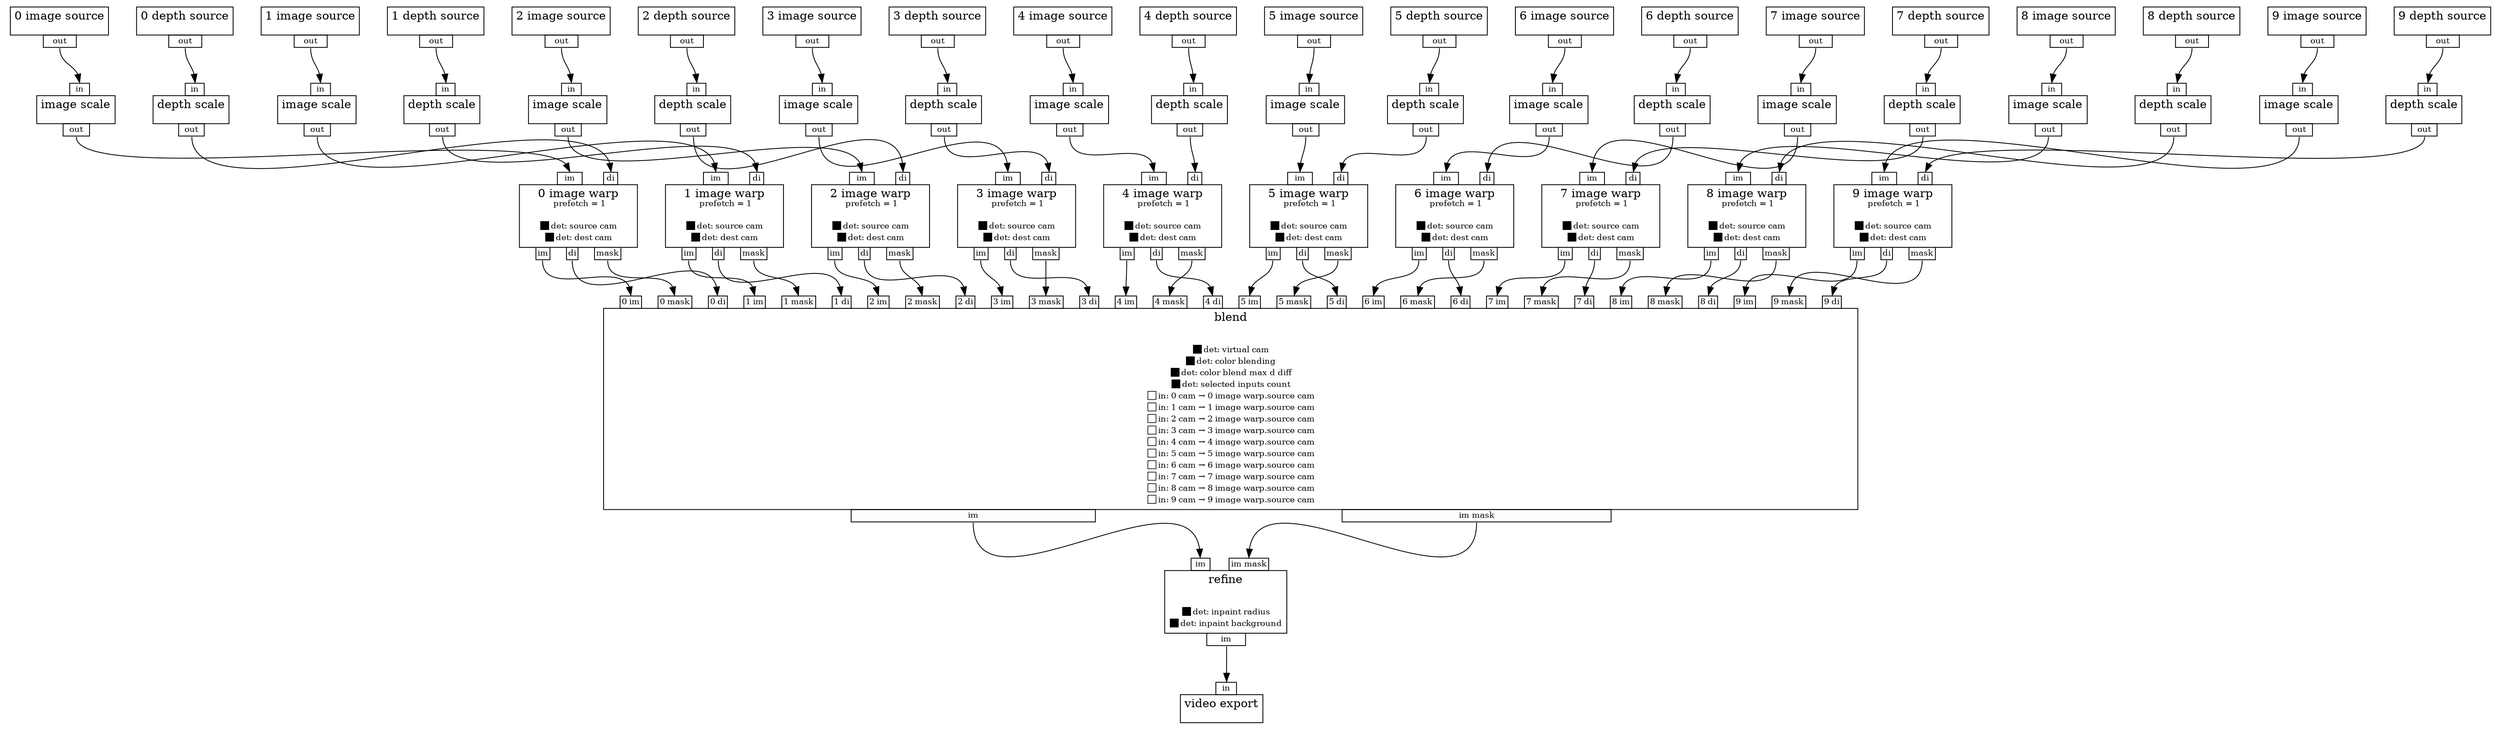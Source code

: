 digraph G{
	rankdir=TB
	filter0 [shape=plaintext label=<
<TABLE BORDER="0" CELLBORDER="0" CELLSPACING="0" CELLPADDING="0"><TR><TD WIDTH="20"></TD><TD BORDER="1" CELLPADDING="1" PORT="in1"><FONT POINT-SIZE="10">0 im</FONT></TD><TD WIDTH="20"></TD><TD BORDER="1" CELLPADDING="1" PORT="in2"><FONT POINT-SIZE="10">0 mask</FONT></TD><TD WIDTH="20"></TD><TD BORDER="1" CELLPADDING="1" PORT="in3"><FONT POINT-SIZE="10">0 di</FONT></TD><TD WIDTH="20"></TD><TD BORDER="1" CELLPADDING="1" PORT="in4"><FONT POINT-SIZE="10">1 im</FONT></TD><TD WIDTH="20"></TD><TD BORDER="1" CELLPADDING="1" PORT="in5"><FONT POINT-SIZE="10">1 mask</FONT></TD><TD WIDTH="20"></TD><TD BORDER="1" CELLPADDING="1" PORT="in6"><FONT POINT-SIZE="10">1 di</FONT></TD><TD WIDTH="20"></TD><TD BORDER="1" CELLPADDING="1" PORT="in7"><FONT POINT-SIZE="10">2 im</FONT></TD><TD WIDTH="20"></TD><TD BORDER="1" CELLPADDING="1" PORT="in8"><FONT POINT-SIZE="10">2 mask</FONT></TD><TD WIDTH="20"></TD><TD BORDER="1" CELLPADDING="1" PORT="in9"><FONT POINT-SIZE="10">2 di</FONT></TD><TD WIDTH="20"></TD><TD BORDER="1" CELLPADDING="1" PORT="in10"><FONT POINT-SIZE="10">3 im</FONT></TD><TD WIDTH="20"></TD><TD BORDER="1" CELLPADDING="1" PORT="in11"><FONT POINT-SIZE="10">3 mask</FONT></TD><TD WIDTH="20"></TD><TD BORDER="1" CELLPADDING="1" PORT="in12"><FONT POINT-SIZE="10">3 di</FONT></TD><TD WIDTH="20"></TD><TD BORDER="1" CELLPADDING="1" PORT="in13"><FONT POINT-SIZE="10">4 im</FONT></TD><TD WIDTH="20"></TD><TD BORDER="1" CELLPADDING="1" PORT="in14"><FONT POINT-SIZE="10">4 mask</FONT></TD><TD WIDTH="20"></TD><TD BORDER="1" CELLPADDING="1" PORT="in15"><FONT POINT-SIZE="10">4 di</FONT></TD><TD WIDTH="20"></TD><TD BORDER="1" CELLPADDING="1" PORT="in16"><FONT POINT-SIZE="10">5 im</FONT></TD><TD WIDTH="20"></TD><TD BORDER="1" CELLPADDING="1" PORT="in17"><FONT POINT-SIZE="10">5 mask</FONT></TD><TD WIDTH="20"></TD><TD BORDER="1" CELLPADDING="1" PORT="in18"><FONT POINT-SIZE="10">5 di</FONT></TD><TD WIDTH="20"></TD><TD BORDER="1" CELLPADDING="1" PORT="in19"><FONT POINT-SIZE="10">6 im</FONT></TD><TD WIDTH="20"></TD><TD BORDER="1" CELLPADDING="1" PORT="in20"><FONT POINT-SIZE="10">6 mask</FONT></TD><TD WIDTH="20"></TD><TD BORDER="1" CELLPADDING="1" PORT="in21"><FONT POINT-SIZE="10">6 di</FONT></TD><TD WIDTH="20"></TD><TD BORDER="1" CELLPADDING="1" PORT="in22"><FONT POINT-SIZE="10">7 im</FONT></TD><TD WIDTH="20"></TD><TD BORDER="1" CELLPADDING="1" PORT="in23"><FONT POINT-SIZE="10">7 mask</FONT></TD><TD WIDTH="20"></TD><TD BORDER="1" CELLPADDING="1" PORT="in24"><FONT POINT-SIZE="10">7 di</FONT></TD><TD WIDTH="20"></TD><TD BORDER="1" CELLPADDING="1" PORT="in25"><FONT POINT-SIZE="10">8 im</FONT></TD><TD WIDTH="20"></TD><TD BORDER="1" CELLPADDING="1" PORT="in26"><FONT POINT-SIZE="10">8 mask</FONT></TD><TD WIDTH="20"></TD><TD BORDER="1" CELLPADDING="1" PORT="in27"><FONT POINT-SIZE="10">8 di</FONT></TD><TD WIDTH="20"></TD><TD BORDER="1" CELLPADDING="1" PORT="in28"><FONT POINT-SIZE="10">9 im</FONT></TD><TD WIDTH="20"></TD><TD BORDER="1" CELLPADDING="1" PORT="in29"><FONT POINT-SIZE="10">9 mask</FONT></TD><TD WIDTH="20"></TD><TD BORDER="1" CELLPADDING="1" PORT="in30"><FONT POINT-SIZE="10">9 di</FONT></TD><TD WIDTH="20"></TD></TR><TR><TD COLSPAN="61" BORDER="1" CELLPADDING="4">blend<BR/><FONT POINT-SIZE="10">&nbsp;</FONT><BR/><BR/>&#x25A0;<FONT POINT-SIZE="10">det: virtual cam</FONT><BR/>&#x25A0;<FONT POINT-SIZE="10">det: color blending</FONT><BR/>&#x25A0;<FONT POINT-SIZE="10">det: color blend max d diff</FONT><BR/>&#x25A0;<FONT POINT-SIZE="10">det: selected inputs count</FONT><BR/>&#x25A1;<FONT POINT-SIZE="10">in: 0 cam &#x2192; 0 image warp.source cam</FONT><BR/>&#x25A1;<FONT POINT-SIZE="10">in: 1 cam &#x2192; 1 image warp.source cam</FONT><BR/>&#x25A1;<FONT POINT-SIZE="10">in: 2 cam &#x2192; 2 image warp.source cam</FONT><BR/>&#x25A1;<FONT POINT-SIZE="10">in: 3 cam &#x2192; 3 image warp.source cam</FONT><BR/>&#x25A1;<FONT POINT-SIZE="10">in: 4 cam &#x2192; 4 image warp.source cam</FONT><BR/>&#x25A1;<FONT POINT-SIZE="10">in: 5 cam &#x2192; 5 image warp.source cam</FONT><BR/>&#x25A1;<FONT POINT-SIZE="10">in: 6 cam &#x2192; 6 image warp.source cam</FONT><BR/>&#x25A1;<FONT POINT-SIZE="10">in: 7 cam &#x2192; 7 image warp.source cam</FONT><BR/>&#x25A1;<FONT POINT-SIZE="10">in: 8 cam &#x2192; 8 image warp.source cam</FONT><BR/>&#x25A1;<FONT POINT-SIZE="10">in: 9 cam &#x2192; 9 image warp.source cam</FONT><BR/></TD></TR><TR><TD COLSPAN="61" BORDER="0"><TABLE BORDER="0" CELLBORDER="0" CELLSPACING="0" CELLPADDING="0"><TR><TD WIDTH="20"></TD><TD BORDER="1" CELLPADDING="1" PORT="out31"><FONT POINT-SIZE="10">im</FONT></TD><TD WIDTH="20"></TD><TD BORDER="1" CELLPADDING="1" PORT="out32"><FONT POINT-SIZE="10">im mask</FONT></TD><TD WIDTH="20"></TD></TR></TABLE></TD></TR></TABLE>
>];
	filter33 [shape=plaintext label=<
<TABLE BORDER="0" CELLBORDER="0" CELLSPACING="0" CELLPADDING="0"><TR><TD COLSPAN="1" BORDER="1" CELLPADDING="4">0 image source<BR/><FONT POINT-SIZE="10">&nbsp;</FONT></TD></TR><TR><TD COLSPAN="1" BORDER="0"><TABLE BORDER="0" CELLBORDER="0" CELLSPACING="0" CELLPADDING="0"><TR><TD WIDTH="20"></TD><TD BORDER="1" CELLPADDING="1" PORT="out34"><FONT POINT-SIZE="10">out</FONT></TD><TD WIDTH="20"></TD></TR></TABLE></TD></TR></TABLE>
>];
	filter35 [shape=plaintext label=<
<TABLE BORDER="0" CELLBORDER="0" CELLSPACING="0" CELLPADDING="0"><TR><TD COLSPAN="1" BORDER="1" CELLPADDING="4">0 depth source<BR/><FONT POINT-SIZE="10">&nbsp;</FONT></TD></TR><TR><TD COLSPAN="1" BORDER="0"><TABLE BORDER="0" CELLBORDER="0" CELLSPACING="0" CELLPADDING="0"><TR><TD WIDTH="20"></TD><TD BORDER="1" CELLPADDING="1" PORT="out36"><FONT POINT-SIZE="10">out</FONT></TD><TD WIDTH="20"></TD></TR></TABLE></TD></TR></TABLE>
>];
	filter37 [shape=plaintext label=<
<TABLE BORDER="0" CELLBORDER="0" CELLSPACING="0" CELLPADDING="0"><TR><TD WIDTH="20"></TD><TD BORDER="1" CELLPADDING="1" PORT="in38"><FONT POINT-SIZE="10">in</FONT></TD><TD WIDTH="20"></TD></TR><TR><TD COLSPAN="3" BORDER="1" CELLPADDING="4">image scale<BR/><FONT POINT-SIZE="10">&nbsp;</FONT></TD></TR><TR><TD COLSPAN="3" BORDER="0"><TABLE BORDER="0" CELLBORDER="0" CELLSPACING="0" CELLPADDING="0"><TR><TD WIDTH="20"></TD><TD BORDER="1" CELLPADDING="1" PORT="out39"><FONT POINT-SIZE="10">out</FONT></TD><TD WIDTH="20"></TD></TR></TABLE></TD></TR></TABLE>
>];
	filter40 [shape=plaintext label=<
<TABLE BORDER="0" CELLBORDER="0" CELLSPACING="0" CELLPADDING="0"><TR><TD WIDTH="20"></TD><TD BORDER="1" CELLPADDING="1" PORT="in41"><FONT POINT-SIZE="10">in</FONT></TD><TD WIDTH="20"></TD></TR><TR><TD COLSPAN="3" BORDER="1" CELLPADDING="4">depth scale<BR/><FONT POINT-SIZE="10">&nbsp;</FONT></TD></TR><TR><TD COLSPAN="3" BORDER="0"><TABLE BORDER="0" CELLBORDER="0" CELLSPACING="0" CELLPADDING="0"><TR><TD WIDTH="20"></TD><TD BORDER="1" CELLPADDING="1" PORT="out42"><FONT POINT-SIZE="10">out</FONT></TD><TD WIDTH="20"></TD></TR></TABLE></TD></TR></TABLE>
>];
	filter43 [shape=plaintext label=<
<TABLE BORDER="0" CELLBORDER="0" CELLSPACING="0" CELLPADDING="0"><TR><TD WIDTH="20"></TD><TD BORDER="1" CELLPADDING="1" PORT="in44"><FONT POINT-SIZE="10">im</FONT></TD><TD WIDTH="20"></TD><TD BORDER="1" CELLPADDING="1" PORT="in45"><FONT POINT-SIZE="10">di</FONT></TD><TD WIDTH="20"></TD></TR><TR><TD COLSPAN="5" BORDER="1" CELLPADDING="4">0 image warp<BR/><FONT POINT-SIZE="10">&nbsp;prefetch = 1</FONT><BR/><BR/>&#x25A0;<FONT POINT-SIZE="10">det: source cam</FONT><BR/>&#x25A0;<FONT POINT-SIZE="10">det: dest cam</FONT><BR/></TD></TR><TR><TD COLSPAN="5" BORDER="0"><TABLE BORDER="0" CELLBORDER="0" CELLSPACING="0" CELLPADDING="0"><TR><TD WIDTH="20"></TD><TD BORDER="1" CELLPADDING="1" PORT="out46"><FONT POINT-SIZE="10">im</FONT></TD><TD WIDTH="20"></TD><TD BORDER="1" CELLPADDING="1" PORT="out47"><FONT POINT-SIZE="10">di</FONT></TD><TD WIDTH="20"></TD><TD BORDER="1" CELLPADDING="1" PORT="out48"><FONT POINT-SIZE="10">mask</FONT></TD><TD WIDTH="20"></TD></TR></TABLE></TD></TR></TABLE>
>];
	filter49 [shape=plaintext label=<
<TABLE BORDER="0" CELLBORDER="0" CELLSPACING="0" CELLPADDING="0"><TR><TD COLSPAN="1" BORDER="1" CELLPADDING="4">1 image source<BR/><FONT POINT-SIZE="10">&nbsp;</FONT></TD></TR><TR><TD COLSPAN="1" BORDER="0"><TABLE BORDER="0" CELLBORDER="0" CELLSPACING="0" CELLPADDING="0"><TR><TD WIDTH="20"></TD><TD BORDER="1" CELLPADDING="1" PORT="out50"><FONT POINT-SIZE="10">out</FONT></TD><TD WIDTH="20"></TD></TR></TABLE></TD></TR></TABLE>
>];
	filter51 [shape=plaintext label=<
<TABLE BORDER="0" CELLBORDER="0" CELLSPACING="0" CELLPADDING="0"><TR><TD COLSPAN="1" BORDER="1" CELLPADDING="4">1 depth source<BR/><FONT POINT-SIZE="10">&nbsp;</FONT></TD></TR><TR><TD COLSPAN="1" BORDER="0"><TABLE BORDER="0" CELLBORDER="0" CELLSPACING="0" CELLPADDING="0"><TR><TD WIDTH="20"></TD><TD BORDER="1" CELLPADDING="1" PORT="out52"><FONT POINT-SIZE="10">out</FONT></TD><TD WIDTH="20"></TD></TR></TABLE></TD></TR></TABLE>
>];
	filter53 [shape=plaintext label=<
<TABLE BORDER="0" CELLBORDER="0" CELLSPACING="0" CELLPADDING="0"><TR><TD WIDTH="20"></TD><TD BORDER="1" CELLPADDING="1" PORT="in54"><FONT POINT-SIZE="10">in</FONT></TD><TD WIDTH="20"></TD></TR><TR><TD COLSPAN="3" BORDER="1" CELLPADDING="4">image scale<BR/><FONT POINT-SIZE="10">&nbsp;</FONT></TD></TR><TR><TD COLSPAN="3" BORDER="0"><TABLE BORDER="0" CELLBORDER="0" CELLSPACING="0" CELLPADDING="0"><TR><TD WIDTH="20"></TD><TD BORDER="1" CELLPADDING="1" PORT="out55"><FONT POINT-SIZE="10">out</FONT></TD><TD WIDTH="20"></TD></TR></TABLE></TD></TR></TABLE>
>];
	filter56 [shape=plaintext label=<
<TABLE BORDER="0" CELLBORDER="0" CELLSPACING="0" CELLPADDING="0"><TR><TD WIDTH="20"></TD><TD BORDER="1" CELLPADDING="1" PORT="in57"><FONT POINT-SIZE="10">in</FONT></TD><TD WIDTH="20"></TD></TR><TR><TD COLSPAN="3" BORDER="1" CELLPADDING="4">depth scale<BR/><FONT POINT-SIZE="10">&nbsp;</FONT></TD></TR><TR><TD COLSPAN="3" BORDER="0"><TABLE BORDER="0" CELLBORDER="0" CELLSPACING="0" CELLPADDING="0"><TR><TD WIDTH="20"></TD><TD BORDER="1" CELLPADDING="1" PORT="out58"><FONT POINT-SIZE="10">out</FONT></TD><TD WIDTH="20"></TD></TR></TABLE></TD></TR></TABLE>
>];
	filter59 [shape=plaintext label=<
<TABLE BORDER="0" CELLBORDER="0" CELLSPACING="0" CELLPADDING="0"><TR><TD WIDTH="20"></TD><TD BORDER="1" CELLPADDING="1" PORT="in60"><FONT POINT-SIZE="10">im</FONT></TD><TD WIDTH="20"></TD><TD BORDER="1" CELLPADDING="1" PORT="in61"><FONT POINT-SIZE="10">di</FONT></TD><TD WIDTH="20"></TD></TR><TR><TD COLSPAN="5" BORDER="1" CELLPADDING="4">1 image warp<BR/><FONT POINT-SIZE="10">&nbsp;prefetch = 1</FONT><BR/><BR/>&#x25A0;<FONT POINT-SIZE="10">det: source cam</FONT><BR/>&#x25A0;<FONT POINT-SIZE="10">det: dest cam</FONT><BR/></TD></TR><TR><TD COLSPAN="5" BORDER="0"><TABLE BORDER="0" CELLBORDER="0" CELLSPACING="0" CELLPADDING="0"><TR><TD WIDTH="20"></TD><TD BORDER="1" CELLPADDING="1" PORT="out62"><FONT POINT-SIZE="10">im</FONT></TD><TD WIDTH="20"></TD><TD BORDER="1" CELLPADDING="1" PORT="out63"><FONT POINT-SIZE="10">di</FONT></TD><TD WIDTH="20"></TD><TD BORDER="1" CELLPADDING="1" PORT="out64"><FONT POINT-SIZE="10">mask</FONT></TD><TD WIDTH="20"></TD></TR></TABLE></TD></TR></TABLE>
>];
	filter65 [shape=plaintext label=<
<TABLE BORDER="0" CELLBORDER="0" CELLSPACING="0" CELLPADDING="0"><TR><TD COLSPAN="1" BORDER="1" CELLPADDING="4">2 image source<BR/><FONT POINT-SIZE="10">&nbsp;</FONT></TD></TR><TR><TD COLSPAN="1" BORDER="0"><TABLE BORDER="0" CELLBORDER="0" CELLSPACING="0" CELLPADDING="0"><TR><TD WIDTH="20"></TD><TD BORDER="1" CELLPADDING="1" PORT="out66"><FONT POINT-SIZE="10">out</FONT></TD><TD WIDTH="20"></TD></TR></TABLE></TD></TR></TABLE>
>];
	filter67 [shape=plaintext label=<
<TABLE BORDER="0" CELLBORDER="0" CELLSPACING="0" CELLPADDING="0"><TR><TD COLSPAN="1" BORDER="1" CELLPADDING="4">2 depth source<BR/><FONT POINT-SIZE="10">&nbsp;</FONT></TD></TR><TR><TD COLSPAN="1" BORDER="0"><TABLE BORDER="0" CELLBORDER="0" CELLSPACING="0" CELLPADDING="0"><TR><TD WIDTH="20"></TD><TD BORDER="1" CELLPADDING="1" PORT="out68"><FONT POINT-SIZE="10">out</FONT></TD><TD WIDTH="20"></TD></TR></TABLE></TD></TR></TABLE>
>];
	filter69 [shape=plaintext label=<
<TABLE BORDER="0" CELLBORDER="0" CELLSPACING="0" CELLPADDING="0"><TR><TD WIDTH="20"></TD><TD BORDER="1" CELLPADDING="1" PORT="in70"><FONT POINT-SIZE="10">in</FONT></TD><TD WIDTH="20"></TD></TR><TR><TD COLSPAN="3" BORDER="1" CELLPADDING="4">image scale<BR/><FONT POINT-SIZE="10">&nbsp;</FONT></TD></TR><TR><TD COLSPAN="3" BORDER="0"><TABLE BORDER="0" CELLBORDER="0" CELLSPACING="0" CELLPADDING="0"><TR><TD WIDTH="20"></TD><TD BORDER="1" CELLPADDING="1" PORT="out71"><FONT POINT-SIZE="10">out</FONT></TD><TD WIDTH="20"></TD></TR></TABLE></TD></TR></TABLE>
>];
	filter72 [shape=plaintext label=<
<TABLE BORDER="0" CELLBORDER="0" CELLSPACING="0" CELLPADDING="0"><TR><TD WIDTH="20"></TD><TD BORDER="1" CELLPADDING="1" PORT="in73"><FONT POINT-SIZE="10">in</FONT></TD><TD WIDTH="20"></TD></TR><TR><TD COLSPAN="3" BORDER="1" CELLPADDING="4">depth scale<BR/><FONT POINT-SIZE="10">&nbsp;</FONT></TD></TR><TR><TD COLSPAN="3" BORDER="0"><TABLE BORDER="0" CELLBORDER="0" CELLSPACING="0" CELLPADDING="0"><TR><TD WIDTH="20"></TD><TD BORDER="1" CELLPADDING="1" PORT="out74"><FONT POINT-SIZE="10">out</FONT></TD><TD WIDTH="20"></TD></TR></TABLE></TD></TR></TABLE>
>];
	filter75 [shape=plaintext label=<
<TABLE BORDER="0" CELLBORDER="0" CELLSPACING="0" CELLPADDING="0"><TR><TD WIDTH="20"></TD><TD BORDER="1" CELLPADDING="1" PORT="in76"><FONT POINT-SIZE="10">im</FONT></TD><TD WIDTH="20"></TD><TD BORDER="1" CELLPADDING="1" PORT="in77"><FONT POINT-SIZE="10">di</FONT></TD><TD WIDTH="20"></TD></TR><TR><TD COLSPAN="5" BORDER="1" CELLPADDING="4">2 image warp<BR/><FONT POINT-SIZE="10">&nbsp;prefetch = 1</FONT><BR/><BR/>&#x25A0;<FONT POINT-SIZE="10">det: source cam</FONT><BR/>&#x25A0;<FONT POINT-SIZE="10">det: dest cam</FONT><BR/></TD></TR><TR><TD COLSPAN="5" BORDER="0"><TABLE BORDER="0" CELLBORDER="0" CELLSPACING="0" CELLPADDING="0"><TR><TD WIDTH="20"></TD><TD BORDER="1" CELLPADDING="1" PORT="out78"><FONT POINT-SIZE="10">im</FONT></TD><TD WIDTH="20"></TD><TD BORDER="1" CELLPADDING="1" PORT="out79"><FONT POINT-SIZE="10">di</FONT></TD><TD WIDTH="20"></TD><TD BORDER="1" CELLPADDING="1" PORT="out80"><FONT POINT-SIZE="10">mask</FONT></TD><TD WIDTH="20"></TD></TR></TABLE></TD></TR></TABLE>
>];
	filter81 [shape=plaintext label=<
<TABLE BORDER="0" CELLBORDER="0" CELLSPACING="0" CELLPADDING="0"><TR><TD COLSPAN="1" BORDER="1" CELLPADDING="4">3 image source<BR/><FONT POINT-SIZE="10">&nbsp;</FONT></TD></TR><TR><TD COLSPAN="1" BORDER="0"><TABLE BORDER="0" CELLBORDER="0" CELLSPACING="0" CELLPADDING="0"><TR><TD WIDTH="20"></TD><TD BORDER="1" CELLPADDING="1" PORT="out82"><FONT POINT-SIZE="10">out</FONT></TD><TD WIDTH="20"></TD></TR></TABLE></TD></TR></TABLE>
>];
	filter83 [shape=plaintext label=<
<TABLE BORDER="0" CELLBORDER="0" CELLSPACING="0" CELLPADDING="0"><TR><TD COLSPAN="1" BORDER="1" CELLPADDING="4">3 depth source<BR/><FONT POINT-SIZE="10">&nbsp;</FONT></TD></TR><TR><TD COLSPAN="1" BORDER="0"><TABLE BORDER="0" CELLBORDER="0" CELLSPACING="0" CELLPADDING="0"><TR><TD WIDTH="20"></TD><TD BORDER="1" CELLPADDING="1" PORT="out84"><FONT POINT-SIZE="10">out</FONT></TD><TD WIDTH="20"></TD></TR></TABLE></TD></TR></TABLE>
>];
	filter85 [shape=plaintext label=<
<TABLE BORDER="0" CELLBORDER="0" CELLSPACING="0" CELLPADDING="0"><TR><TD WIDTH="20"></TD><TD BORDER="1" CELLPADDING="1" PORT="in86"><FONT POINT-SIZE="10">in</FONT></TD><TD WIDTH="20"></TD></TR><TR><TD COLSPAN="3" BORDER="1" CELLPADDING="4">image scale<BR/><FONT POINT-SIZE="10">&nbsp;</FONT></TD></TR><TR><TD COLSPAN="3" BORDER="0"><TABLE BORDER="0" CELLBORDER="0" CELLSPACING="0" CELLPADDING="0"><TR><TD WIDTH="20"></TD><TD BORDER="1" CELLPADDING="1" PORT="out87"><FONT POINT-SIZE="10">out</FONT></TD><TD WIDTH="20"></TD></TR></TABLE></TD></TR></TABLE>
>];
	filter88 [shape=plaintext label=<
<TABLE BORDER="0" CELLBORDER="0" CELLSPACING="0" CELLPADDING="0"><TR><TD WIDTH="20"></TD><TD BORDER="1" CELLPADDING="1" PORT="in89"><FONT POINT-SIZE="10">in</FONT></TD><TD WIDTH="20"></TD></TR><TR><TD COLSPAN="3" BORDER="1" CELLPADDING="4">depth scale<BR/><FONT POINT-SIZE="10">&nbsp;</FONT></TD></TR><TR><TD COLSPAN="3" BORDER="0"><TABLE BORDER="0" CELLBORDER="0" CELLSPACING="0" CELLPADDING="0"><TR><TD WIDTH="20"></TD><TD BORDER="1" CELLPADDING="1" PORT="out90"><FONT POINT-SIZE="10">out</FONT></TD><TD WIDTH="20"></TD></TR></TABLE></TD></TR></TABLE>
>];
	filter91 [shape=plaintext label=<
<TABLE BORDER="0" CELLBORDER="0" CELLSPACING="0" CELLPADDING="0"><TR><TD WIDTH="20"></TD><TD BORDER="1" CELLPADDING="1" PORT="in92"><FONT POINT-SIZE="10">im</FONT></TD><TD WIDTH="20"></TD><TD BORDER="1" CELLPADDING="1" PORT="in93"><FONT POINT-SIZE="10">di</FONT></TD><TD WIDTH="20"></TD></TR><TR><TD COLSPAN="5" BORDER="1" CELLPADDING="4">3 image warp<BR/><FONT POINT-SIZE="10">&nbsp;prefetch = 1</FONT><BR/><BR/>&#x25A0;<FONT POINT-SIZE="10">det: source cam</FONT><BR/>&#x25A0;<FONT POINT-SIZE="10">det: dest cam</FONT><BR/></TD></TR><TR><TD COLSPAN="5" BORDER="0"><TABLE BORDER="0" CELLBORDER="0" CELLSPACING="0" CELLPADDING="0"><TR><TD WIDTH="20"></TD><TD BORDER="1" CELLPADDING="1" PORT="out94"><FONT POINT-SIZE="10">im</FONT></TD><TD WIDTH="20"></TD><TD BORDER="1" CELLPADDING="1" PORT="out95"><FONT POINT-SIZE="10">di</FONT></TD><TD WIDTH="20"></TD><TD BORDER="1" CELLPADDING="1" PORT="out96"><FONT POINT-SIZE="10">mask</FONT></TD><TD WIDTH="20"></TD></TR></TABLE></TD></TR></TABLE>
>];
	filter97 [shape=plaintext label=<
<TABLE BORDER="0" CELLBORDER="0" CELLSPACING="0" CELLPADDING="0"><TR><TD COLSPAN="1" BORDER="1" CELLPADDING="4">4 image source<BR/><FONT POINT-SIZE="10">&nbsp;</FONT></TD></TR><TR><TD COLSPAN="1" BORDER="0"><TABLE BORDER="0" CELLBORDER="0" CELLSPACING="0" CELLPADDING="0"><TR><TD WIDTH="20"></TD><TD BORDER="1" CELLPADDING="1" PORT="out98"><FONT POINT-SIZE="10">out</FONT></TD><TD WIDTH="20"></TD></TR></TABLE></TD></TR></TABLE>
>];
	filter99 [shape=plaintext label=<
<TABLE BORDER="0" CELLBORDER="0" CELLSPACING="0" CELLPADDING="0"><TR><TD COLSPAN="1" BORDER="1" CELLPADDING="4">4 depth source<BR/><FONT POINT-SIZE="10">&nbsp;</FONT></TD></TR><TR><TD COLSPAN="1" BORDER="0"><TABLE BORDER="0" CELLBORDER="0" CELLSPACING="0" CELLPADDING="0"><TR><TD WIDTH="20"></TD><TD BORDER="1" CELLPADDING="1" PORT="out100"><FONT POINT-SIZE="10">out</FONT></TD><TD WIDTH="20"></TD></TR></TABLE></TD></TR></TABLE>
>];
	filter101 [shape=plaintext label=<
<TABLE BORDER="0" CELLBORDER="0" CELLSPACING="0" CELLPADDING="0"><TR><TD WIDTH="20"></TD><TD BORDER="1" CELLPADDING="1" PORT="in102"><FONT POINT-SIZE="10">in</FONT></TD><TD WIDTH="20"></TD></TR><TR><TD COLSPAN="3" BORDER="1" CELLPADDING="4">image scale<BR/><FONT POINT-SIZE="10">&nbsp;</FONT></TD></TR><TR><TD COLSPAN="3" BORDER="0"><TABLE BORDER="0" CELLBORDER="0" CELLSPACING="0" CELLPADDING="0"><TR><TD WIDTH="20"></TD><TD BORDER="1" CELLPADDING="1" PORT="out103"><FONT POINT-SIZE="10">out</FONT></TD><TD WIDTH="20"></TD></TR></TABLE></TD></TR></TABLE>
>];
	filter104 [shape=plaintext label=<
<TABLE BORDER="0" CELLBORDER="0" CELLSPACING="0" CELLPADDING="0"><TR><TD WIDTH="20"></TD><TD BORDER="1" CELLPADDING="1" PORT="in105"><FONT POINT-SIZE="10">in</FONT></TD><TD WIDTH="20"></TD></TR><TR><TD COLSPAN="3" BORDER="1" CELLPADDING="4">depth scale<BR/><FONT POINT-SIZE="10">&nbsp;</FONT></TD></TR><TR><TD COLSPAN="3" BORDER="0"><TABLE BORDER="0" CELLBORDER="0" CELLSPACING="0" CELLPADDING="0"><TR><TD WIDTH="20"></TD><TD BORDER="1" CELLPADDING="1" PORT="out106"><FONT POINT-SIZE="10">out</FONT></TD><TD WIDTH="20"></TD></TR></TABLE></TD></TR></TABLE>
>];
	filter107 [shape=plaintext label=<
<TABLE BORDER="0" CELLBORDER="0" CELLSPACING="0" CELLPADDING="0"><TR><TD WIDTH="20"></TD><TD BORDER="1" CELLPADDING="1" PORT="in108"><FONT POINT-SIZE="10">im</FONT></TD><TD WIDTH="20"></TD><TD BORDER="1" CELLPADDING="1" PORT="in109"><FONT POINT-SIZE="10">di</FONT></TD><TD WIDTH="20"></TD></TR><TR><TD COLSPAN="5" BORDER="1" CELLPADDING="4">4 image warp<BR/><FONT POINT-SIZE="10">&nbsp;prefetch = 1</FONT><BR/><BR/>&#x25A0;<FONT POINT-SIZE="10">det: source cam</FONT><BR/>&#x25A0;<FONT POINT-SIZE="10">det: dest cam</FONT><BR/></TD></TR><TR><TD COLSPAN="5" BORDER="0"><TABLE BORDER="0" CELLBORDER="0" CELLSPACING="0" CELLPADDING="0"><TR><TD WIDTH="20"></TD><TD BORDER="1" CELLPADDING="1" PORT="out110"><FONT POINT-SIZE="10">im</FONT></TD><TD WIDTH="20"></TD><TD BORDER="1" CELLPADDING="1" PORT="out111"><FONT POINT-SIZE="10">di</FONT></TD><TD WIDTH="20"></TD><TD BORDER="1" CELLPADDING="1" PORT="out112"><FONT POINT-SIZE="10">mask</FONT></TD><TD WIDTH="20"></TD></TR></TABLE></TD></TR></TABLE>
>];
	filter113 [shape=plaintext label=<
<TABLE BORDER="0" CELLBORDER="0" CELLSPACING="0" CELLPADDING="0"><TR><TD COLSPAN="1" BORDER="1" CELLPADDING="4">5 image source<BR/><FONT POINT-SIZE="10">&nbsp;</FONT></TD></TR><TR><TD COLSPAN="1" BORDER="0"><TABLE BORDER="0" CELLBORDER="0" CELLSPACING="0" CELLPADDING="0"><TR><TD WIDTH="20"></TD><TD BORDER="1" CELLPADDING="1" PORT="out114"><FONT POINT-SIZE="10">out</FONT></TD><TD WIDTH="20"></TD></TR></TABLE></TD></TR></TABLE>
>];
	filter115 [shape=plaintext label=<
<TABLE BORDER="0" CELLBORDER="0" CELLSPACING="0" CELLPADDING="0"><TR><TD COLSPAN="1" BORDER="1" CELLPADDING="4">5 depth source<BR/><FONT POINT-SIZE="10">&nbsp;</FONT></TD></TR><TR><TD COLSPAN="1" BORDER="0"><TABLE BORDER="0" CELLBORDER="0" CELLSPACING="0" CELLPADDING="0"><TR><TD WIDTH="20"></TD><TD BORDER="1" CELLPADDING="1" PORT="out116"><FONT POINT-SIZE="10">out</FONT></TD><TD WIDTH="20"></TD></TR></TABLE></TD></TR></TABLE>
>];
	filter117 [shape=plaintext label=<
<TABLE BORDER="0" CELLBORDER="0" CELLSPACING="0" CELLPADDING="0"><TR><TD WIDTH="20"></TD><TD BORDER="1" CELLPADDING="1" PORT="in118"><FONT POINT-SIZE="10">in</FONT></TD><TD WIDTH="20"></TD></TR><TR><TD COLSPAN="3" BORDER="1" CELLPADDING="4">image scale<BR/><FONT POINT-SIZE="10">&nbsp;</FONT></TD></TR><TR><TD COLSPAN="3" BORDER="0"><TABLE BORDER="0" CELLBORDER="0" CELLSPACING="0" CELLPADDING="0"><TR><TD WIDTH="20"></TD><TD BORDER="1" CELLPADDING="1" PORT="out119"><FONT POINT-SIZE="10">out</FONT></TD><TD WIDTH="20"></TD></TR></TABLE></TD></TR></TABLE>
>];
	filter120 [shape=plaintext label=<
<TABLE BORDER="0" CELLBORDER="0" CELLSPACING="0" CELLPADDING="0"><TR><TD WIDTH="20"></TD><TD BORDER="1" CELLPADDING="1" PORT="in121"><FONT POINT-SIZE="10">in</FONT></TD><TD WIDTH="20"></TD></TR><TR><TD COLSPAN="3" BORDER="1" CELLPADDING="4">depth scale<BR/><FONT POINT-SIZE="10">&nbsp;</FONT></TD></TR><TR><TD COLSPAN="3" BORDER="0"><TABLE BORDER="0" CELLBORDER="0" CELLSPACING="0" CELLPADDING="0"><TR><TD WIDTH="20"></TD><TD BORDER="1" CELLPADDING="1" PORT="out122"><FONT POINT-SIZE="10">out</FONT></TD><TD WIDTH="20"></TD></TR></TABLE></TD></TR></TABLE>
>];
	filter123 [shape=plaintext label=<
<TABLE BORDER="0" CELLBORDER="0" CELLSPACING="0" CELLPADDING="0"><TR><TD WIDTH="20"></TD><TD BORDER="1" CELLPADDING="1" PORT="in124"><FONT POINT-SIZE="10">im</FONT></TD><TD WIDTH="20"></TD><TD BORDER="1" CELLPADDING="1" PORT="in125"><FONT POINT-SIZE="10">di</FONT></TD><TD WIDTH="20"></TD></TR><TR><TD COLSPAN="5" BORDER="1" CELLPADDING="4">5 image warp<BR/><FONT POINT-SIZE="10">&nbsp;prefetch = 1</FONT><BR/><BR/>&#x25A0;<FONT POINT-SIZE="10">det: source cam</FONT><BR/>&#x25A0;<FONT POINT-SIZE="10">det: dest cam</FONT><BR/></TD></TR><TR><TD COLSPAN="5" BORDER="0"><TABLE BORDER="0" CELLBORDER="0" CELLSPACING="0" CELLPADDING="0"><TR><TD WIDTH="20"></TD><TD BORDER="1" CELLPADDING="1" PORT="out126"><FONT POINT-SIZE="10">im</FONT></TD><TD WIDTH="20"></TD><TD BORDER="1" CELLPADDING="1" PORT="out127"><FONT POINT-SIZE="10">di</FONT></TD><TD WIDTH="20"></TD><TD BORDER="1" CELLPADDING="1" PORT="out128"><FONT POINT-SIZE="10">mask</FONT></TD><TD WIDTH="20"></TD></TR></TABLE></TD></TR></TABLE>
>];
	filter129 [shape=plaintext label=<
<TABLE BORDER="0" CELLBORDER="0" CELLSPACING="0" CELLPADDING="0"><TR><TD COLSPAN="1" BORDER="1" CELLPADDING="4">6 image source<BR/><FONT POINT-SIZE="10">&nbsp;</FONT></TD></TR><TR><TD COLSPAN="1" BORDER="0"><TABLE BORDER="0" CELLBORDER="0" CELLSPACING="0" CELLPADDING="0"><TR><TD WIDTH="20"></TD><TD BORDER="1" CELLPADDING="1" PORT="out130"><FONT POINT-SIZE="10">out</FONT></TD><TD WIDTH="20"></TD></TR></TABLE></TD></TR></TABLE>
>];
	filter131 [shape=plaintext label=<
<TABLE BORDER="0" CELLBORDER="0" CELLSPACING="0" CELLPADDING="0"><TR><TD COLSPAN="1" BORDER="1" CELLPADDING="4">6 depth source<BR/><FONT POINT-SIZE="10">&nbsp;</FONT></TD></TR><TR><TD COLSPAN="1" BORDER="0"><TABLE BORDER="0" CELLBORDER="0" CELLSPACING="0" CELLPADDING="0"><TR><TD WIDTH="20"></TD><TD BORDER="1" CELLPADDING="1" PORT="out132"><FONT POINT-SIZE="10">out</FONT></TD><TD WIDTH="20"></TD></TR></TABLE></TD></TR></TABLE>
>];
	filter133 [shape=plaintext label=<
<TABLE BORDER="0" CELLBORDER="0" CELLSPACING="0" CELLPADDING="0"><TR><TD WIDTH="20"></TD><TD BORDER="1" CELLPADDING="1" PORT="in134"><FONT POINT-SIZE="10">in</FONT></TD><TD WIDTH="20"></TD></TR><TR><TD COLSPAN="3" BORDER="1" CELLPADDING="4">image scale<BR/><FONT POINT-SIZE="10">&nbsp;</FONT></TD></TR><TR><TD COLSPAN="3" BORDER="0"><TABLE BORDER="0" CELLBORDER="0" CELLSPACING="0" CELLPADDING="0"><TR><TD WIDTH="20"></TD><TD BORDER="1" CELLPADDING="1" PORT="out135"><FONT POINT-SIZE="10">out</FONT></TD><TD WIDTH="20"></TD></TR></TABLE></TD></TR></TABLE>
>];
	filter136 [shape=plaintext label=<
<TABLE BORDER="0" CELLBORDER="0" CELLSPACING="0" CELLPADDING="0"><TR><TD WIDTH="20"></TD><TD BORDER="1" CELLPADDING="1" PORT="in137"><FONT POINT-SIZE="10">in</FONT></TD><TD WIDTH="20"></TD></TR><TR><TD COLSPAN="3" BORDER="1" CELLPADDING="4">depth scale<BR/><FONT POINT-SIZE="10">&nbsp;</FONT></TD></TR><TR><TD COLSPAN="3" BORDER="0"><TABLE BORDER="0" CELLBORDER="0" CELLSPACING="0" CELLPADDING="0"><TR><TD WIDTH="20"></TD><TD BORDER="1" CELLPADDING="1" PORT="out138"><FONT POINT-SIZE="10">out</FONT></TD><TD WIDTH="20"></TD></TR></TABLE></TD></TR></TABLE>
>];
	filter139 [shape=plaintext label=<
<TABLE BORDER="0" CELLBORDER="0" CELLSPACING="0" CELLPADDING="0"><TR><TD WIDTH="20"></TD><TD BORDER="1" CELLPADDING="1" PORT="in140"><FONT POINT-SIZE="10">im</FONT></TD><TD WIDTH="20"></TD><TD BORDER="1" CELLPADDING="1" PORT="in141"><FONT POINT-SIZE="10">di</FONT></TD><TD WIDTH="20"></TD></TR><TR><TD COLSPAN="5" BORDER="1" CELLPADDING="4">6 image warp<BR/><FONT POINT-SIZE="10">&nbsp;prefetch = 1</FONT><BR/><BR/>&#x25A0;<FONT POINT-SIZE="10">det: source cam</FONT><BR/>&#x25A0;<FONT POINT-SIZE="10">det: dest cam</FONT><BR/></TD></TR><TR><TD COLSPAN="5" BORDER="0"><TABLE BORDER="0" CELLBORDER="0" CELLSPACING="0" CELLPADDING="0"><TR><TD WIDTH="20"></TD><TD BORDER="1" CELLPADDING="1" PORT="out142"><FONT POINT-SIZE="10">im</FONT></TD><TD WIDTH="20"></TD><TD BORDER="1" CELLPADDING="1" PORT="out143"><FONT POINT-SIZE="10">di</FONT></TD><TD WIDTH="20"></TD><TD BORDER="1" CELLPADDING="1" PORT="out144"><FONT POINT-SIZE="10">mask</FONT></TD><TD WIDTH="20"></TD></TR></TABLE></TD></TR></TABLE>
>];
	filter145 [shape=plaintext label=<
<TABLE BORDER="0" CELLBORDER="0" CELLSPACING="0" CELLPADDING="0"><TR><TD COLSPAN="1" BORDER="1" CELLPADDING="4">7 image source<BR/><FONT POINT-SIZE="10">&nbsp;</FONT></TD></TR><TR><TD COLSPAN="1" BORDER="0"><TABLE BORDER="0" CELLBORDER="0" CELLSPACING="0" CELLPADDING="0"><TR><TD WIDTH="20"></TD><TD BORDER="1" CELLPADDING="1" PORT="out146"><FONT POINT-SIZE="10">out</FONT></TD><TD WIDTH="20"></TD></TR></TABLE></TD></TR></TABLE>
>];
	filter147 [shape=plaintext label=<
<TABLE BORDER="0" CELLBORDER="0" CELLSPACING="0" CELLPADDING="0"><TR><TD COLSPAN="1" BORDER="1" CELLPADDING="4">7 depth source<BR/><FONT POINT-SIZE="10">&nbsp;</FONT></TD></TR><TR><TD COLSPAN="1" BORDER="0"><TABLE BORDER="0" CELLBORDER="0" CELLSPACING="0" CELLPADDING="0"><TR><TD WIDTH="20"></TD><TD BORDER="1" CELLPADDING="1" PORT="out148"><FONT POINT-SIZE="10">out</FONT></TD><TD WIDTH="20"></TD></TR></TABLE></TD></TR></TABLE>
>];
	filter149 [shape=plaintext label=<
<TABLE BORDER="0" CELLBORDER="0" CELLSPACING="0" CELLPADDING="0"><TR><TD WIDTH="20"></TD><TD BORDER="1" CELLPADDING="1" PORT="in150"><FONT POINT-SIZE="10">in</FONT></TD><TD WIDTH="20"></TD></TR><TR><TD COLSPAN="3" BORDER="1" CELLPADDING="4">image scale<BR/><FONT POINT-SIZE="10">&nbsp;</FONT></TD></TR><TR><TD COLSPAN="3" BORDER="0"><TABLE BORDER="0" CELLBORDER="0" CELLSPACING="0" CELLPADDING="0"><TR><TD WIDTH="20"></TD><TD BORDER="1" CELLPADDING="1" PORT="out151"><FONT POINT-SIZE="10">out</FONT></TD><TD WIDTH="20"></TD></TR></TABLE></TD></TR></TABLE>
>];
	filter152 [shape=plaintext label=<
<TABLE BORDER="0" CELLBORDER="0" CELLSPACING="0" CELLPADDING="0"><TR><TD WIDTH="20"></TD><TD BORDER="1" CELLPADDING="1" PORT="in153"><FONT POINT-SIZE="10">in</FONT></TD><TD WIDTH="20"></TD></TR><TR><TD COLSPAN="3" BORDER="1" CELLPADDING="4">depth scale<BR/><FONT POINT-SIZE="10">&nbsp;</FONT></TD></TR><TR><TD COLSPAN="3" BORDER="0"><TABLE BORDER="0" CELLBORDER="0" CELLSPACING="0" CELLPADDING="0"><TR><TD WIDTH="20"></TD><TD BORDER="1" CELLPADDING="1" PORT="out154"><FONT POINT-SIZE="10">out</FONT></TD><TD WIDTH="20"></TD></TR></TABLE></TD></TR></TABLE>
>];
	filter155 [shape=plaintext label=<
<TABLE BORDER="0" CELLBORDER="0" CELLSPACING="0" CELLPADDING="0"><TR><TD WIDTH="20"></TD><TD BORDER="1" CELLPADDING="1" PORT="in156"><FONT POINT-SIZE="10">im</FONT></TD><TD WIDTH="20"></TD><TD BORDER="1" CELLPADDING="1" PORT="in157"><FONT POINT-SIZE="10">di</FONT></TD><TD WIDTH="20"></TD></TR><TR><TD COLSPAN="5" BORDER="1" CELLPADDING="4">7 image warp<BR/><FONT POINT-SIZE="10">&nbsp;prefetch = 1</FONT><BR/><BR/>&#x25A0;<FONT POINT-SIZE="10">det: source cam</FONT><BR/>&#x25A0;<FONT POINT-SIZE="10">det: dest cam</FONT><BR/></TD></TR><TR><TD COLSPAN="5" BORDER="0"><TABLE BORDER="0" CELLBORDER="0" CELLSPACING="0" CELLPADDING="0"><TR><TD WIDTH="20"></TD><TD BORDER="1" CELLPADDING="1" PORT="out158"><FONT POINT-SIZE="10">im</FONT></TD><TD WIDTH="20"></TD><TD BORDER="1" CELLPADDING="1" PORT="out159"><FONT POINT-SIZE="10">di</FONT></TD><TD WIDTH="20"></TD><TD BORDER="1" CELLPADDING="1" PORT="out160"><FONT POINT-SIZE="10">mask</FONT></TD><TD WIDTH="20"></TD></TR></TABLE></TD></TR></TABLE>
>];
	filter161 [shape=plaintext label=<
<TABLE BORDER="0" CELLBORDER="0" CELLSPACING="0" CELLPADDING="0"><TR><TD COLSPAN="1" BORDER="1" CELLPADDING="4">8 image source<BR/><FONT POINT-SIZE="10">&nbsp;</FONT></TD></TR><TR><TD COLSPAN="1" BORDER="0"><TABLE BORDER="0" CELLBORDER="0" CELLSPACING="0" CELLPADDING="0"><TR><TD WIDTH="20"></TD><TD BORDER="1" CELLPADDING="1" PORT="out162"><FONT POINT-SIZE="10">out</FONT></TD><TD WIDTH="20"></TD></TR></TABLE></TD></TR></TABLE>
>];
	filter163 [shape=plaintext label=<
<TABLE BORDER="0" CELLBORDER="0" CELLSPACING="0" CELLPADDING="0"><TR><TD COLSPAN="1" BORDER="1" CELLPADDING="4">8 depth source<BR/><FONT POINT-SIZE="10">&nbsp;</FONT></TD></TR><TR><TD COLSPAN="1" BORDER="0"><TABLE BORDER="0" CELLBORDER="0" CELLSPACING="0" CELLPADDING="0"><TR><TD WIDTH="20"></TD><TD BORDER="1" CELLPADDING="1" PORT="out164"><FONT POINT-SIZE="10">out</FONT></TD><TD WIDTH="20"></TD></TR></TABLE></TD></TR></TABLE>
>];
	filter165 [shape=plaintext label=<
<TABLE BORDER="0" CELLBORDER="0" CELLSPACING="0" CELLPADDING="0"><TR><TD WIDTH="20"></TD><TD BORDER="1" CELLPADDING="1" PORT="in166"><FONT POINT-SIZE="10">in</FONT></TD><TD WIDTH="20"></TD></TR><TR><TD COLSPAN="3" BORDER="1" CELLPADDING="4">image scale<BR/><FONT POINT-SIZE="10">&nbsp;</FONT></TD></TR><TR><TD COLSPAN="3" BORDER="0"><TABLE BORDER="0" CELLBORDER="0" CELLSPACING="0" CELLPADDING="0"><TR><TD WIDTH="20"></TD><TD BORDER="1" CELLPADDING="1" PORT="out167"><FONT POINT-SIZE="10">out</FONT></TD><TD WIDTH="20"></TD></TR></TABLE></TD></TR></TABLE>
>];
	filter168 [shape=plaintext label=<
<TABLE BORDER="0" CELLBORDER="0" CELLSPACING="0" CELLPADDING="0"><TR><TD WIDTH="20"></TD><TD BORDER="1" CELLPADDING="1" PORT="in169"><FONT POINT-SIZE="10">in</FONT></TD><TD WIDTH="20"></TD></TR><TR><TD COLSPAN="3" BORDER="1" CELLPADDING="4">depth scale<BR/><FONT POINT-SIZE="10">&nbsp;</FONT></TD></TR><TR><TD COLSPAN="3" BORDER="0"><TABLE BORDER="0" CELLBORDER="0" CELLSPACING="0" CELLPADDING="0"><TR><TD WIDTH="20"></TD><TD BORDER="1" CELLPADDING="1" PORT="out170"><FONT POINT-SIZE="10">out</FONT></TD><TD WIDTH="20"></TD></TR></TABLE></TD></TR></TABLE>
>];
	filter171 [shape=plaintext label=<
<TABLE BORDER="0" CELLBORDER="0" CELLSPACING="0" CELLPADDING="0"><TR><TD WIDTH="20"></TD><TD BORDER="1" CELLPADDING="1" PORT="in172"><FONT POINT-SIZE="10">im</FONT></TD><TD WIDTH="20"></TD><TD BORDER="1" CELLPADDING="1" PORT="in173"><FONT POINT-SIZE="10">di</FONT></TD><TD WIDTH="20"></TD></TR><TR><TD COLSPAN="5" BORDER="1" CELLPADDING="4">8 image warp<BR/><FONT POINT-SIZE="10">&nbsp;prefetch = 1</FONT><BR/><BR/>&#x25A0;<FONT POINT-SIZE="10">det: source cam</FONT><BR/>&#x25A0;<FONT POINT-SIZE="10">det: dest cam</FONT><BR/></TD></TR><TR><TD COLSPAN="5" BORDER="0"><TABLE BORDER="0" CELLBORDER="0" CELLSPACING="0" CELLPADDING="0"><TR><TD WIDTH="20"></TD><TD BORDER="1" CELLPADDING="1" PORT="out174"><FONT POINT-SIZE="10">im</FONT></TD><TD WIDTH="20"></TD><TD BORDER="1" CELLPADDING="1" PORT="out175"><FONT POINT-SIZE="10">di</FONT></TD><TD WIDTH="20"></TD><TD BORDER="1" CELLPADDING="1" PORT="out176"><FONT POINT-SIZE="10">mask</FONT></TD><TD WIDTH="20"></TD></TR></TABLE></TD></TR></TABLE>
>];
	filter177 [shape=plaintext label=<
<TABLE BORDER="0" CELLBORDER="0" CELLSPACING="0" CELLPADDING="0"><TR><TD COLSPAN="1" BORDER="1" CELLPADDING="4">9 image source<BR/><FONT POINT-SIZE="10">&nbsp;</FONT></TD></TR><TR><TD COLSPAN="1" BORDER="0"><TABLE BORDER="0" CELLBORDER="0" CELLSPACING="0" CELLPADDING="0"><TR><TD WIDTH="20"></TD><TD BORDER="1" CELLPADDING="1" PORT="out178"><FONT POINT-SIZE="10">out</FONT></TD><TD WIDTH="20"></TD></TR></TABLE></TD></TR></TABLE>
>];
	filter179 [shape=plaintext label=<
<TABLE BORDER="0" CELLBORDER="0" CELLSPACING="0" CELLPADDING="0"><TR><TD COLSPAN="1" BORDER="1" CELLPADDING="4">9 depth source<BR/><FONT POINT-SIZE="10">&nbsp;</FONT></TD></TR><TR><TD COLSPAN="1" BORDER="0"><TABLE BORDER="0" CELLBORDER="0" CELLSPACING="0" CELLPADDING="0"><TR><TD WIDTH="20"></TD><TD BORDER="1" CELLPADDING="1" PORT="out180"><FONT POINT-SIZE="10">out</FONT></TD><TD WIDTH="20"></TD></TR></TABLE></TD></TR></TABLE>
>];
	filter181 [shape=plaintext label=<
<TABLE BORDER="0" CELLBORDER="0" CELLSPACING="0" CELLPADDING="0"><TR><TD WIDTH="20"></TD><TD BORDER="1" CELLPADDING="1" PORT="in182"><FONT POINT-SIZE="10">in</FONT></TD><TD WIDTH="20"></TD></TR><TR><TD COLSPAN="3" BORDER="1" CELLPADDING="4">image scale<BR/><FONT POINT-SIZE="10">&nbsp;</FONT></TD></TR><TR><TD COLSPAN="3" BORDER="0"><TABLE BORDER="0" CELLBORDER="0" CELLSPACING="0" CELLPADDING="0"><TR><TD WIDTH="20"></TD><TD BORDER="1" CELLPADDING="1" PORT="out183"><FONT POINT-SIZE="10">out</FONT></TD><TD WIDTH="20"></TD></TR></TABLE></TD></TR></TABLE>
>];
	filter184 [shape=plaintext label=<
<TABLE BORDER="0" CELLBORDER="0" CELLSPACING="0" CELLPADDING="0"><TR><TD WIDTH="20"></TD><TD BORDER="1" CELLPADDING="1" PORT="in185"><FONT POINT-SIZE="10">in</FONT></TD><TD WIDTH="20"></TD></TR><TR><TD COLSPAN="3" BORDER="1" CELLPADDING="4">depth scale<BR/><FONT POINT-SIZE="10">&nbsp;</FONT></TD></TR><TR><TD COLSPAN="3" BORDER="0"><TABLE BORDER="0" CELLBORDER="0" CELLSPACING="0" CELLPADDING="0"><TR><TD WIDTH="20"></TD><TD BORDER="1" CELLPADDING="1" PORT="out186"><FONT POINT-SIZE="10">out</FONT></TD><TD WIDTH="20"></TD></TR></TABLE></TD></TR></TABLE>
>];
	filter187 [shape=plaintext label=<
<TABLE BORDER="0" CELLBORDER="0" CELLSPACING="0" CELLPADDING="0"><TR><TD WIDTH="20"></TD><TD BORDER="1" CELLPADDING="1" PORT="in188"><FONT POINT-SIZE="10">im</FONT></TD><TD WIDTH="20"></TD><TD BORDER="1" CELLPADDING="1" PORT="in189"><FONT POINT-SIZE="10">di</FONT></TD><TD WIDTH="20"></TD></TR><TR><TD COLSPAN="5" BORDER="1" CELLPADDING="4">9 image warp<BR/><FONT POINT-SIZE="10">&nbsp;prefetch = 1</FONT><BR/><BR/>&#x25A0;<FONT POINT-SIZE="10">det: source cam</FONT><BR/>&#x25A0;<FONT POINT-SIZE="10">det: dest cam</FONT><BR/></TD></TR><TR><TD COLSPAN="5" BORDER="0"><TABLE BORDER="0" CELLBORDER="0" CELLSPACING="0" CELLPADDING="0"><TR><TD WIDTH="20"></TD><TD BORDER="1" CELLPADDING="1" PORT="out190"><FONT POINT-SIZE="10">im</FONT></TD><TD WIDTH="20"></TD><TD BORDER="1" CELLPADDING="1" PORT="out191"><FONT POINT-SIZE="10">di</FONT></TD><TD WIDTH="20"></TD><TD BORDER="1" CELLPADDING="1" PORT="out192"><FONT POINT-SIZE="10">mask</FONT></TD><TD WIDTH="20"></TD></TR></TABLE></TD></TR></TABLE>
>];
	filter193 [shape=plaintext label=<
<TABLE BORDER="0" CELLBORDER="0" CELLSPACING="0" CELLPADDING="0"><TR><TD WIDTH="20"></TD><TD BORDER="1" CELLPADDING="1" PORT="in194"><FONT POINT-SIZE="10">im</FONT></TD><TD WIDTH="20"></TD><TD BORDER="1" CELLPADDING="1" PORT="in195"><FONT POINT-SIZE="10">im mask</FONT></TD><TD WIDTH="20"></TD></TR><TR><TD COLSPAN="5" BORDER="1" CELLPADDING="4">refine<BR/><FONT POINT-SIZE="10">&nbsp;</FONT><BR/><BR/>&#x25A0;<FONT POINT-SIZE="10">det: inpaint radius</FONT><BR/>&#x25A0;<FONT POINT-SIZE="10">det: inpaint background</FONT><BR/></TD></TR><TR><TD COLSPAN="5" BORDER="0"><TABLE BORDER="0" CELLBORDER="0" CELLSPACING="0" CELLPADDING="0"><TR><TD WIDTH="20"></TD><TD BORDER="1" CELLPADDING="1" PORT="out196"><FONT POINT-SIZE="10">im</FONT></TD><TD WIDTH="20"></TD></TR></TABLE></TD></TR></TABLE>
>];
	filter197 [shape=plaintext label=<
<TABLE BORDER="0" CELLBORDER="0" CELLSPACING="0" CELLPADDING="0"><TR><TD WIDTH="20"></TD><TD BORDER="1" CELLPADDING="1" PORT="in198"><FONT POINT-SIZE="10">in</FONT></TD><TD WIDTH="20"></TD></TR><TR><TD COLSPAN="3" BORDER="1" CELLPADDING="4">video export<BR/><FONT POINT-SIZE="10">&nbsp;</FONT></TD></TR></TABLE>
>];
	filter43:out46 -> filter0:in1 [arrowhead="normal", headlabel=<>, fontsize=10, labelangle=45, labeldistance=2.0, ];
	filter43:out48 -> filter0:in2 [arrowhead="normal", headlabel=<>, fontsize=10, labelangle=45, labeldistance=2.0, ];
	filter43:out47 -> filter0:in3 [arrowhead="normal", headlabel=<>, fontsize=10, labelangle=45, labeldistance=2.0, ];
	filter59:out62 -> filter0:in4 [arrowhead="normal", headlabel=<>, fontsize=10, labelangle=45, labeldistance=2.0, ];
	filter59:out64 -> filter0:in5 [arrowhead="normal", headlabel=<>, fontsize=10, labelangle=45, labeldistance=2.0, ];
	filter59:out63 -> filter0:in6 [arrowhead="normal", headlabel=<>, fontsize=10, labelangle=45, labeldistance=2.0, ];
	filter75:out78 -> filter0:in7 [arrowhead="normal", headlabel=<>, fontsize=10, labelangle=45, labeldistance=2.0, ];
	filter75:out80 -> filter0:in8 [arrowhead="normal", headlabel=<>, fontsize=10, labelangle=45, labeldistance=2.0, ];
	filter75:out79 -> filter0:in9 [arrowhead="normal", headlabel=<>, fontsize=10, labelangle=45, labeldistance=2.0, ];
	filter91:out94 -> filter0:in10 [arrowhead="normal", headlabel=<>, fontsize=10, labelangle=45, labeldistance=2.0, ];
	filter91:out96 -> filter0:in11 [arrowhead="normal", headlabel=<>, fontsize=10, labelangle=45, labeldistance=2.0, ];
	filter91:out95 -> filter0:in12 [arrowhead="normal", headlabel=<>, fontsize=10, labelangle=45, labeldistance=2.0, ];
	filter107:out110 -> filter0:in13 [arrowhead="normal", headlabel=<>, fontsize=10, labelangle=45, labeldistance=2.0, ];
	filter107:out112 -> filter0:in14 [arrowhead="normal", headlabel=<>, fontsize=10, labelangle=45, labeldistance=2.0, ];
	filter107:out111 -> filter0:in15 [arrowhead="normal", headlabel=<>, fontsize=10, labelangle=45, labeldistance=2.0, ];
	filter123:out126 -> filter0:in16 [arrowhead="normal", headlabel=<>, fontsize=10, labelangle=45, labeldistance=2.0, ];
	filter123:out128 -> filter0:in17 [arrowhead="normal", headlabel=<>, fontsize=10, labelangle=45, labeldistance=2.0, ];
	filter123:out127 -> filter0:in18 [arrowhead="normal", headlabel=<>, fontsize=10, labelangle=45, labeldistance=2.0, ];
	filter139:out142 -> filter0:in19 [arrowhead="normal", headlabel=<>, fontsize=10, labelangle=45, labeldistance=2.0, ];
	filter139:out144 -> filter0:in20 [arrowhead="normal", headlabel=<>, fontsize=10, labelangle=45, labeldistance=2.0, ];
	filter139:out143 -> filter0:in21 [arrowhead="normal", headlabel=<>, fontsize=10, labelangle=45, labeldistance=2.0, ];
	filter155:out158 -> filter0:in22 [arrowhead="normal", headlabel=<>, fontsize=10, labelangle=45, labeldistance=2.0, ];
	filter155:out160 -> filter0:in23 [arrowhead="normal", headlabel=<>, fontsize=10, labelangle=45, labeldistance=2.0, ];
	filter155:out159 -> filter0:in24 [arrowhead="normal", headlabel=<>, fontsize=10, labelangle=45, labeldistance=2.0, ];
	filter171:out174 -> filter0:in25 [arrowhead="normal", headlabel=<>, fontsize=10, labelangle=45, labeldistance=2.0, ];
	filter171:out176 -> filter0:in26 [arrowhead="normal", headlabel=<>, fontsize=10, labelangle=45, labeldistance=2.0, ];
	filter171:out175 -> filter0:in27 [arrowhead="normal", headlabel=<>, fontsize=10, labelangle=45, labeldistance=2.0, ];
	filter187:out190 -> filter0:in28 [arrowhead="normal", headlabel=<>, fontsize=10, labelangle=45, labeldistance=2.0, ];
	filter187:out192 -> filter0:in29 [arrowhead="normal", headlabel=<>, fontsize=10, labelangle=45, labeldistance=2.0, ];
	filter187:out191 -> filter0:in30 [arrowhead="normal", headlabel=<>, fontsize=10, labelangle=45, labeldistance=2.0, ];
	filter33:out34 -> filter37:in38 [arrowhead="normal", headlabel=<>, fontsize=10, labelangle=45, labeldistance=2.0, ];
	filter35:out36 -> filter40:in41 [arrowhead="normal", headlabel=<>, fontsize=10, labelangle=45, labeldistance=2.0, ];
	filter37:out39 -> filter43:in44 [arrowhead="normal", headlabel=<>, fontsize=10, labelangle=45, labeldistance=2.0, ];
	filter40:out42 -> filter43:in45 [arrowhead="normal", headlabel=<>, fontsize=10, labelangle=45, labeldistance=2.0, ];
	filter49:out50 -> filter53:in54 [arrowhead="normal", headlabel=<>, fontsize=10, labelangle=45, labeldistance=2.0, ];
	filter51:out52 -> filter56:in57 [arrowhead="normal", headlabel=<>, fontsize=10, labelangle=45, labeldistance=2.0, ];
	filter53:out55 -> filter59:in60 [arrowhead="normal", headlabel=<>, fontsize=10, labelangle=45, labeldistance=2.0, ];
	filter56:out58 -> filter59:in61 [arrowhead="normal", headlabel=<>, fontsize=10, labelangle=45, labeldistance=2.0, ];
	filter65:out66 -> filter69:in70 [arrowhead="normal", headlabel=<>, fontsize=10, labelangle=45, labeldistance=2.0, ];
	filter67:out68 -> filter72:in73 [arrowhead="normal", headlabel=<>, fontsize=10, labelangle=45, labeldistance=2.0, ];
	filter69:out71 -> filter75:in76 [arrowhead="normal", headlabel=<>, fontsize=10, labelangle=45, labeldistance=2.0, ];
	filter72:out74 -> filter75:in77 [arrowhead="normal", headlabel=<>, fontsize=10, labelangle=45, labeldistance=2.0, ];
	filter81:out82 -> filter85:in86 [arrowhead="normal", headlabel=<>, fontsize=10, labelangle=45, labeldistance=2.0, ];
	filter83:out84 -> filter88:in89 [arrowhead="normal", headlabel=<>, fontsize=10, labelangle=45, labeldistance=2.0, ];
	filter85:out87 -> filter91:in92 [arrowhead="normal", headlabel=<>, fontsize=10, labelangle=45, labeldistance=2.0, ];
	filter88:out90 -> filter91:in93 [arrowhead="normal", headlabel=<>, fontsize=10, labelangle=45, labeldistance=2.0, ];
	filter97:out98 -> filter101:in102 [arrowhead="normal", headlabel=<>, fontsize=10, labelangle=45, labeldistance=2.0, ];
	filter99:out100 -> filter104:in105 [arrowhead="normal", headlabel=<>, fontsize=10, labelangle=45, labeldistance=2.0, ];
	filter101:out103 -> filter107:in108 [arrowhead="normal", headlabel=<>, fontsize=10, labelangle=45, labeldistance=2.0, ];
	filter104:out106 -> filter107:in109 [arrowhead="normal", headlabel=<>, fontsize=10, labelangle=45, labeldistance=2.0, ];
	filter113:out114 -> filter117:in118 [arrowhead="normal", headlabel=<>, fontsize=10, labelangle=45, labeldistance=2.0, ];
	filter115:out116 -> filter120:in121 [arrowhead="normal", headlabel=<>, fontsize=10, labelangle=45, labeldistance=2.0, ];
	filter117:out119 -> filter123:in124 [arrowhead="normal", headlabel=<>, fontsize=10, labelangle=45, labeldistance=2.0, ];
	filter120:out122 -> filter123:in125 [arrowhead="normal", headlabel=<>, fontsize=10, labelangle=45, labeldistance=2.0, ];
	filter129:out130 -> filter133:in134 [arrowhead="normal", headlabel=<>, fontsize=10, labelangle=45, labeldistance=2.0, ];
	filter131:out132 -> filter136:in137 [arrowhead="normal", headlabel=<>, fontsize=10, labelangle=45, labeldistance=2.0, ];
	filter133:out135 -> filter139:in140 [arrowhead="normal", headlabel=<>, fontsize=10, labelangle=45, labeldistance=2.0, ];
	filter136:out138 -> filter139:in141 [arrowhead="normal", headlabel=<>, fontsize=10, labelangle=45, labeldistance=2.0, ];
	filter145:out146 -> filter149:in150 [arrowhead="normal", headlabel=<>, fontsize=10, labelangle=45, labeldistance=2.0, ];
	filter147:out148 -> filter152:in153 [arrowhead="normal", headlabel=<>, fontsize=10, labelangle=45, labeldistance=2.0, ];
	filter149:out151 -> filter155:in156 [arrowhead="normal", headlabel=<>, fontsize=10, labelangle=45, labeldistance=2.0, ];
	filter152:out154 -> filter155:in157 [arrowhead="normal", headlabel=<>, fontsize=10, labelangle=45, labeldistance=2.0, ];
	filter161:out162 -> filter165:in166 [arrowhead="normal", headlabel=<>, fontsize=10, labelangle=45, labeldistance=2.0, ];
	filter163:out164 -> filter168:in169 [arrowhead="normal", headlabel=<>, fontsize=10, labelangle=45, labeldistance=2.0, ];
	filter165:out167 -> filter171:in172 [arrowhead="normal", headlabel=<>, fontsize=10, labelangle=45, labeldistance=2.0, ];
	filter168:out170 -> filter171:in173 [arrowhead="normal", headlabel=<>, fontsize=10, labelangle=45, labeldistance=2.0, ];
	filter177:out178 -> filter181:in182 [arrowhead="normal", headlabel=<>, fontsize=10, labelangle=45, labeldistance=2.0, ];
	filter179:out180 -> filter184:in185 [arrowhead="normal", headlabel=<>, fontsize=10, labelangle=45, labeldistance=2.0, ];
	filter181:out183 -> filter187:in188 [arrowhead="normal", headlabel=<>, fontsize=10, labelangle=45, labeldistance=2.0, ];
	filter184:out186 -> filter187:in189 [arrowhead="normal", headlabel=<>, fontsize=10, labelangle=45, labeldistance=2.0, ];
	filter0:out31 -> filter193:in194 [arrowhead="normal", headlabel=<>, fontsize=10, labelangle=45, labeldistance=2.0, ];
	filter0:out32 -> filter193:in195 [arrowhead="normal", headlabel=<>, fontsize=10, labelangle=45, labeldistance=2.0, ];
	filter193:out196 -> filter197:in198 [arrowhead="normal", headlabel=<>, fontsize=10, labelangle=45, labeldistance=2.0, ];
	{rank=source; filter33 filter35 filter49 filter51 filter65 filter67 filter81 filter83 filter97 filter99 filter113 filter115 filter129 filter131 filter145 filter147 filter161 filter163 filter177 filter179}
	{rank=sink; filter197}
}
